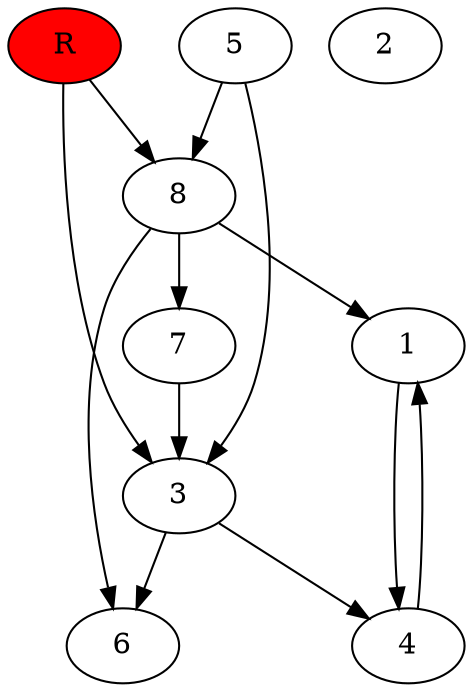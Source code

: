 digraph prb41305 {
	1
	2
	3
	4
	5
	6
	7
	8
	R [fillcolor="#ff0000" style=filled]
	1 -> 4
	3 -> 4
	3 -> 6
	4 -> 1
	5 -> 3
	5 -> 8
	7 -> 3
	8 -> 1
	8 -> 6
	8 -> 7
	R -> 3
	R -> 8
}
